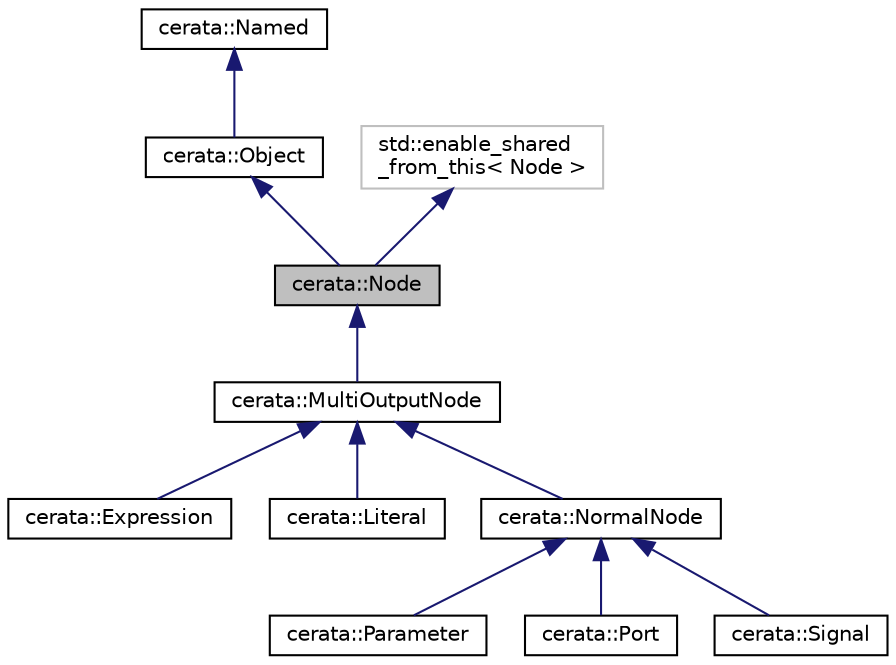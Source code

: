 digraph "cerata::Node"
{
 // LATEX_PDF_SIZE
  edge [fontname="Helvetica",fontsize="10",labelfontname="Helvetica",labelfontsize="10"];
  node [fontname="Helvetica",fontsize="10",shape=record];
  Node1 [label="cerata::Node",height=0.2,width=0.4,color="black", fillcolor="grey75", style="filled", fontcolor="black",tooltip="A node."];
  Node2 -> Node1 [dir="back",color="midnightblue",fontsize="10",style="solid",fontname="Helvetica"];
  Node2 [label="cerata::Object",height=0.2,width=0.4,color="black", fillcolor="white", style="filled",URL="$classcerata_1_1_object.html",tooltip="A Cerata Object on a graph."];
  Node3 -> Node2 [dir="back",color="midnightblue",fontsize="10",style="solid",fontname="Helvetica"];
  Node3 [label="cerata::Named",height=0.2,width=0.4,color="black", fillcolor="white", style="filled",URL="$structcerata_1_1_named.html",tooltip="Convenience structure for anything that is named. Names are case-sensitive."];
  Node4 -> Node1 [dir="back",color="midnightblue",fontsize="10",style="solid",fontname="Helvetica"];
  Node4 [label="std::enable_shared\l_from_this\< Node \>",height=0.2,width=0.4,color="grey75", fillcolor="white", style="filled",tooltip=" "];
  Node1 -> Node5 [dir="back",color="midnightblue",fontsize="10",style="solid",fontname="Helvetica"];
  Node5 [label="cerata::MultiOutputNode",height=0.2,width=0.4,color="black", fillcolor="white", style="filled",URL="$structcerata_1_1_multi_output_node.html",tooltip="A no-input, multiple-outputs node."];
  Node5 -> Node6 [dir="back",color="midnightblue",fontsize="10",style="solid",fontname="Helvetica"];
  Node6 [label="cerata::Expression",height=0.2,width=0.4,color="black", fillcolor="white", style="filled",URL="$classcerata_1_1_expression.html",tooltip="A node representing a binary tree of other nodes."];
  Node5 -> Node7 [dir="back",color="midnightblue",fontsize="10",style="solid",fontname="Helvetica"];
  Node7 [label="cerata::Literal",height=0.2,width=0.4,color="black", fillcolor="white", style="filled",URL="$classcerata_1_1_literal.html",tooltip="A Literal Node."];
  Node5 -> Node8 [dir="back",color="midnightblue",fontsize="10",style="solid",fontname="Helvetica"];
  Node8 [label="cerata::NormalNode",height=0.2,width=0.4,color="black", fillcolor="white", style="filled",URL="$structcerata_1_1_normal_node.html",tooltip="A single-input, multiple-outputs node."];
  Node8 -> Node9 [dir="back",color="midnightblue",fontsize="10",style="solid",fontname="Helvetica"];
  Node9 [label="cerata::Parameter",height=0.2,width=0.4,color="black", fillcolor="white", style="filled",URL="$classcerata_1_1_parameter.html",tooltip="A Parameter node."];
  Node8 -> Node10 [dir="back",color="midnightblue",fontsize="10",style="solid",fontname="Helvetica"];
  Node10 [label="cerata::Port",height=0.2,width=0.4,color="black", fillcolor="white", style="filled",URL="$classcerata_1_1_port.html",tooltip="A port is a terminator node on a graph."];
  Node8 -> Node11 [dir="back",color="midnightblue",fontsize="10",style="solid",fontname="Helvetica"];
  Node11 [label="cerata::Signal",height=0.2,width=0.4,color="black", fillcolor="white", style="filled",URL="$classcerata_1_1_signal.html",tooltip="A Signal Node."];
}
